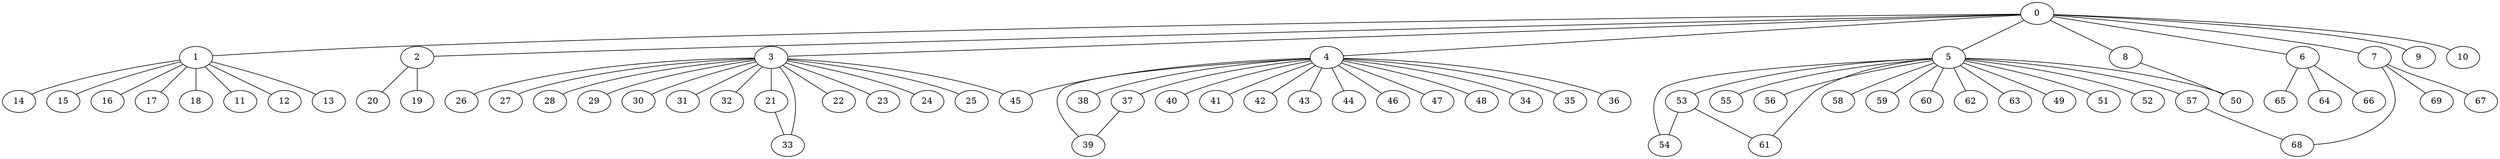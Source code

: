 
graph graphname {
    0 -- 1
0 -- 2
0 -- 3
0 -- 4
0 -- 5
0 -- 6
0 -- 7
0 -- 8
0 -- 9
0 -- 10
1 -- 11
1 -- 12
1 -- 13
1 -- 14
1 -- 15
1 -- 16
1 -- 17
1 -- 18
2 -- 19
2 -- 20
3 -- 32
3 -- 33
3 -- 21
3 -- 22
3 -- 23
3 -- 24
3 -- 25
3 -- 26
3 -- 27
3 -- 28
3 -- 29
3 -- 30
3 -- 31
3 -- 45
4 -- 34
4 -- 35
4 -- 36
4 -- 37
4 -- 38
4 -- 39
4 -- 40
4 -- 41
4 -- 42
4 -- 43
4 -- 44
4 -- 45
4 -- 46
4 -- 47
4 -- 48
5 -- 49
5 -- 50
5 -- 51
5 -- 52
5 -- 53
5 -- 54
5 -- 55
5 -- 56
5 -- 57
5 -- 58
5 -- 59
5 -- 60
5 -- 61
5 -- 62
5 -- 63
6 -- 64
6 -- 66
6 -- 65
7 -- 67
7 -- 68
7 -- 69
8 -- 50
21 -- 33
37 -- 39
53 -- 54
53 -- 61
57 -- 68

}
